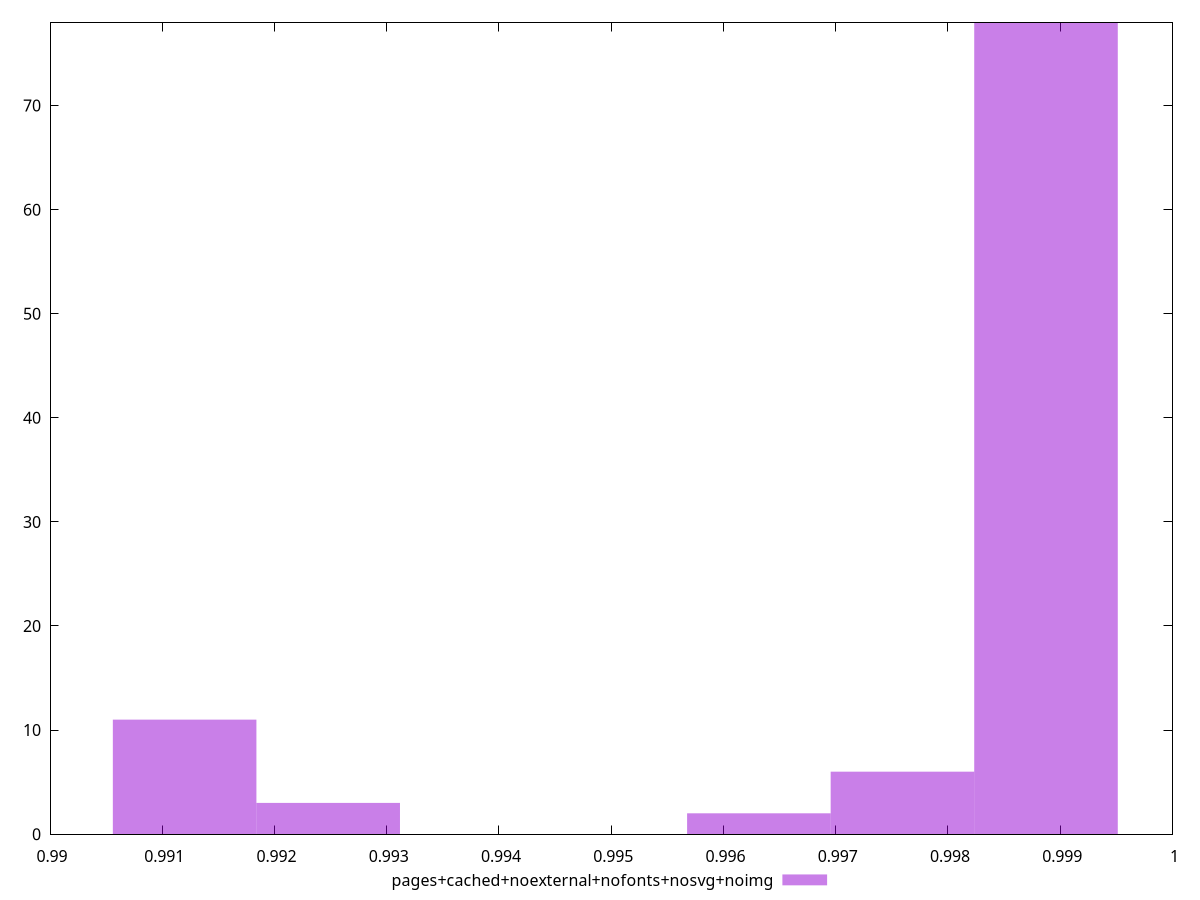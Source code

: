 $_pagesCachedNoexternalNofontsNosvgNoimg <<EOF
0.9988731123291005 78
0.9911993112100549 11
0.996315178622752 2
0.9975941454759262 6
0.9924782780632292 3
EOF
set key outside below
set terminal pngcairo
set output "report_00006_2020-11-02T20-21-41.718Z/speed-index/pages+cached+noexternal+nofonts+nosvg+noimg//hist.png"
set yrange [0:78]
set boxwidth 0.0012789668531742644
set style fill transparent solid 0.5 noborder
plot $_pagesCachedNoexternalNofontsNosvgNoimg title "pages+cached+noexternal+nofonts+nosvg+noimg" with boxes ,